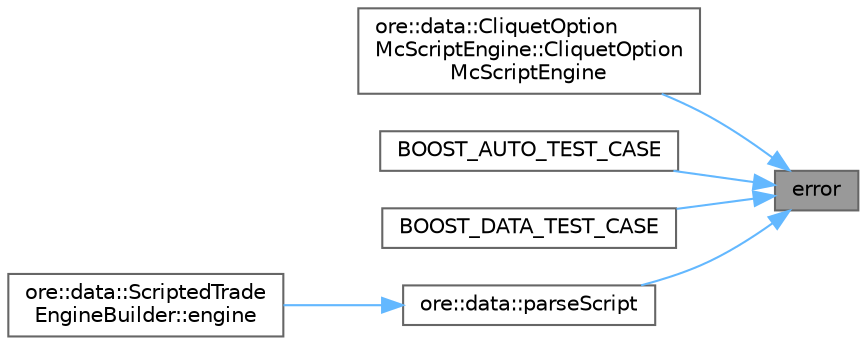 digraph "error"
{
 // INTERACTIVE_SVG=YES
 // LATEX_PDF_SIZE
  bgcolor="transparent";
  edge [fontname=Helvetica,fontsize=10,labelfontname=Helvetica,labelfontsize=10];
  node [fontname=Helvetica,fontsize=10,shape=box,height=0.2,width=0.4];
  rankdir="RL";
  Node1 [label="error",height=0.2,width=0.4,color="gray40", fillcolor="grey60", style="filled", fontcolor="black",tooltip=" "];
  Node1 -> Node2 [dir="back",color="steelblue1",style="solid"];
  Node2 [label="ore::data::CliquetOption\lMcScriptEngine::CliquetOption\lMcScriptEngine",height=0.2,width=0.4,color="grey40", fillcolor="white", style="filled",URL="$classore_1_1data_1_1_cliquet_option_mc_script_engine.html#a3b3bfcace535c68c3c9f0bb547ea04ef",tooltip=" "];
  Node1 -> Node3 [dir="back",color="steelblue1",style="solid"];
  Node3 [label="BOOST_AUTO_TEST_CASE",height=0.2,width=0.4,color="grey40", fillcolor="white", style="filled",URL="$test_2scriptengine_8cpp.html#a7c96f35727fedc60540dcba98817253a",tooltip=" "];
  Node1 -> Node4 [dir="back",color="steelblue1",style="solid"];
  Node4 [label="BOOST_DATA_TEST_CASE",height=0.2,width=0.4,color="grey40", fillcolor="white", style="filled",URL="$test_2scriptparser_8cpp.html#a53f0bac88cb47bbdd4bb6cf58c276946",tooltip=" "];
  Node1 -> Node5 [dir="back",color="steelblue1",style="solid"];
  Node5 [label="ore::data::parseScript",height=0.2,width=0.4,color="grey40", fillcolor="white", style="filled",URL="$namespaceore_1_1data.html#a58fac66491448eaf11dbcb7bced47a06",tooltip=" "];
  Node5 -> Node6 [dir="back",color="steelblue1",style="solid"];
  Node6 [label="ore::data::ScriptedTrade\lEngineBuilder::engine",height=0.2,width=0.4,color="grey40", fillcolor="white", style="filled",URL="$classore_1_1data_1_1_scripted_trade_engine_builder.html#afa7bc32050325672e45000b32d62ec0b",tooltip=" "];
}
